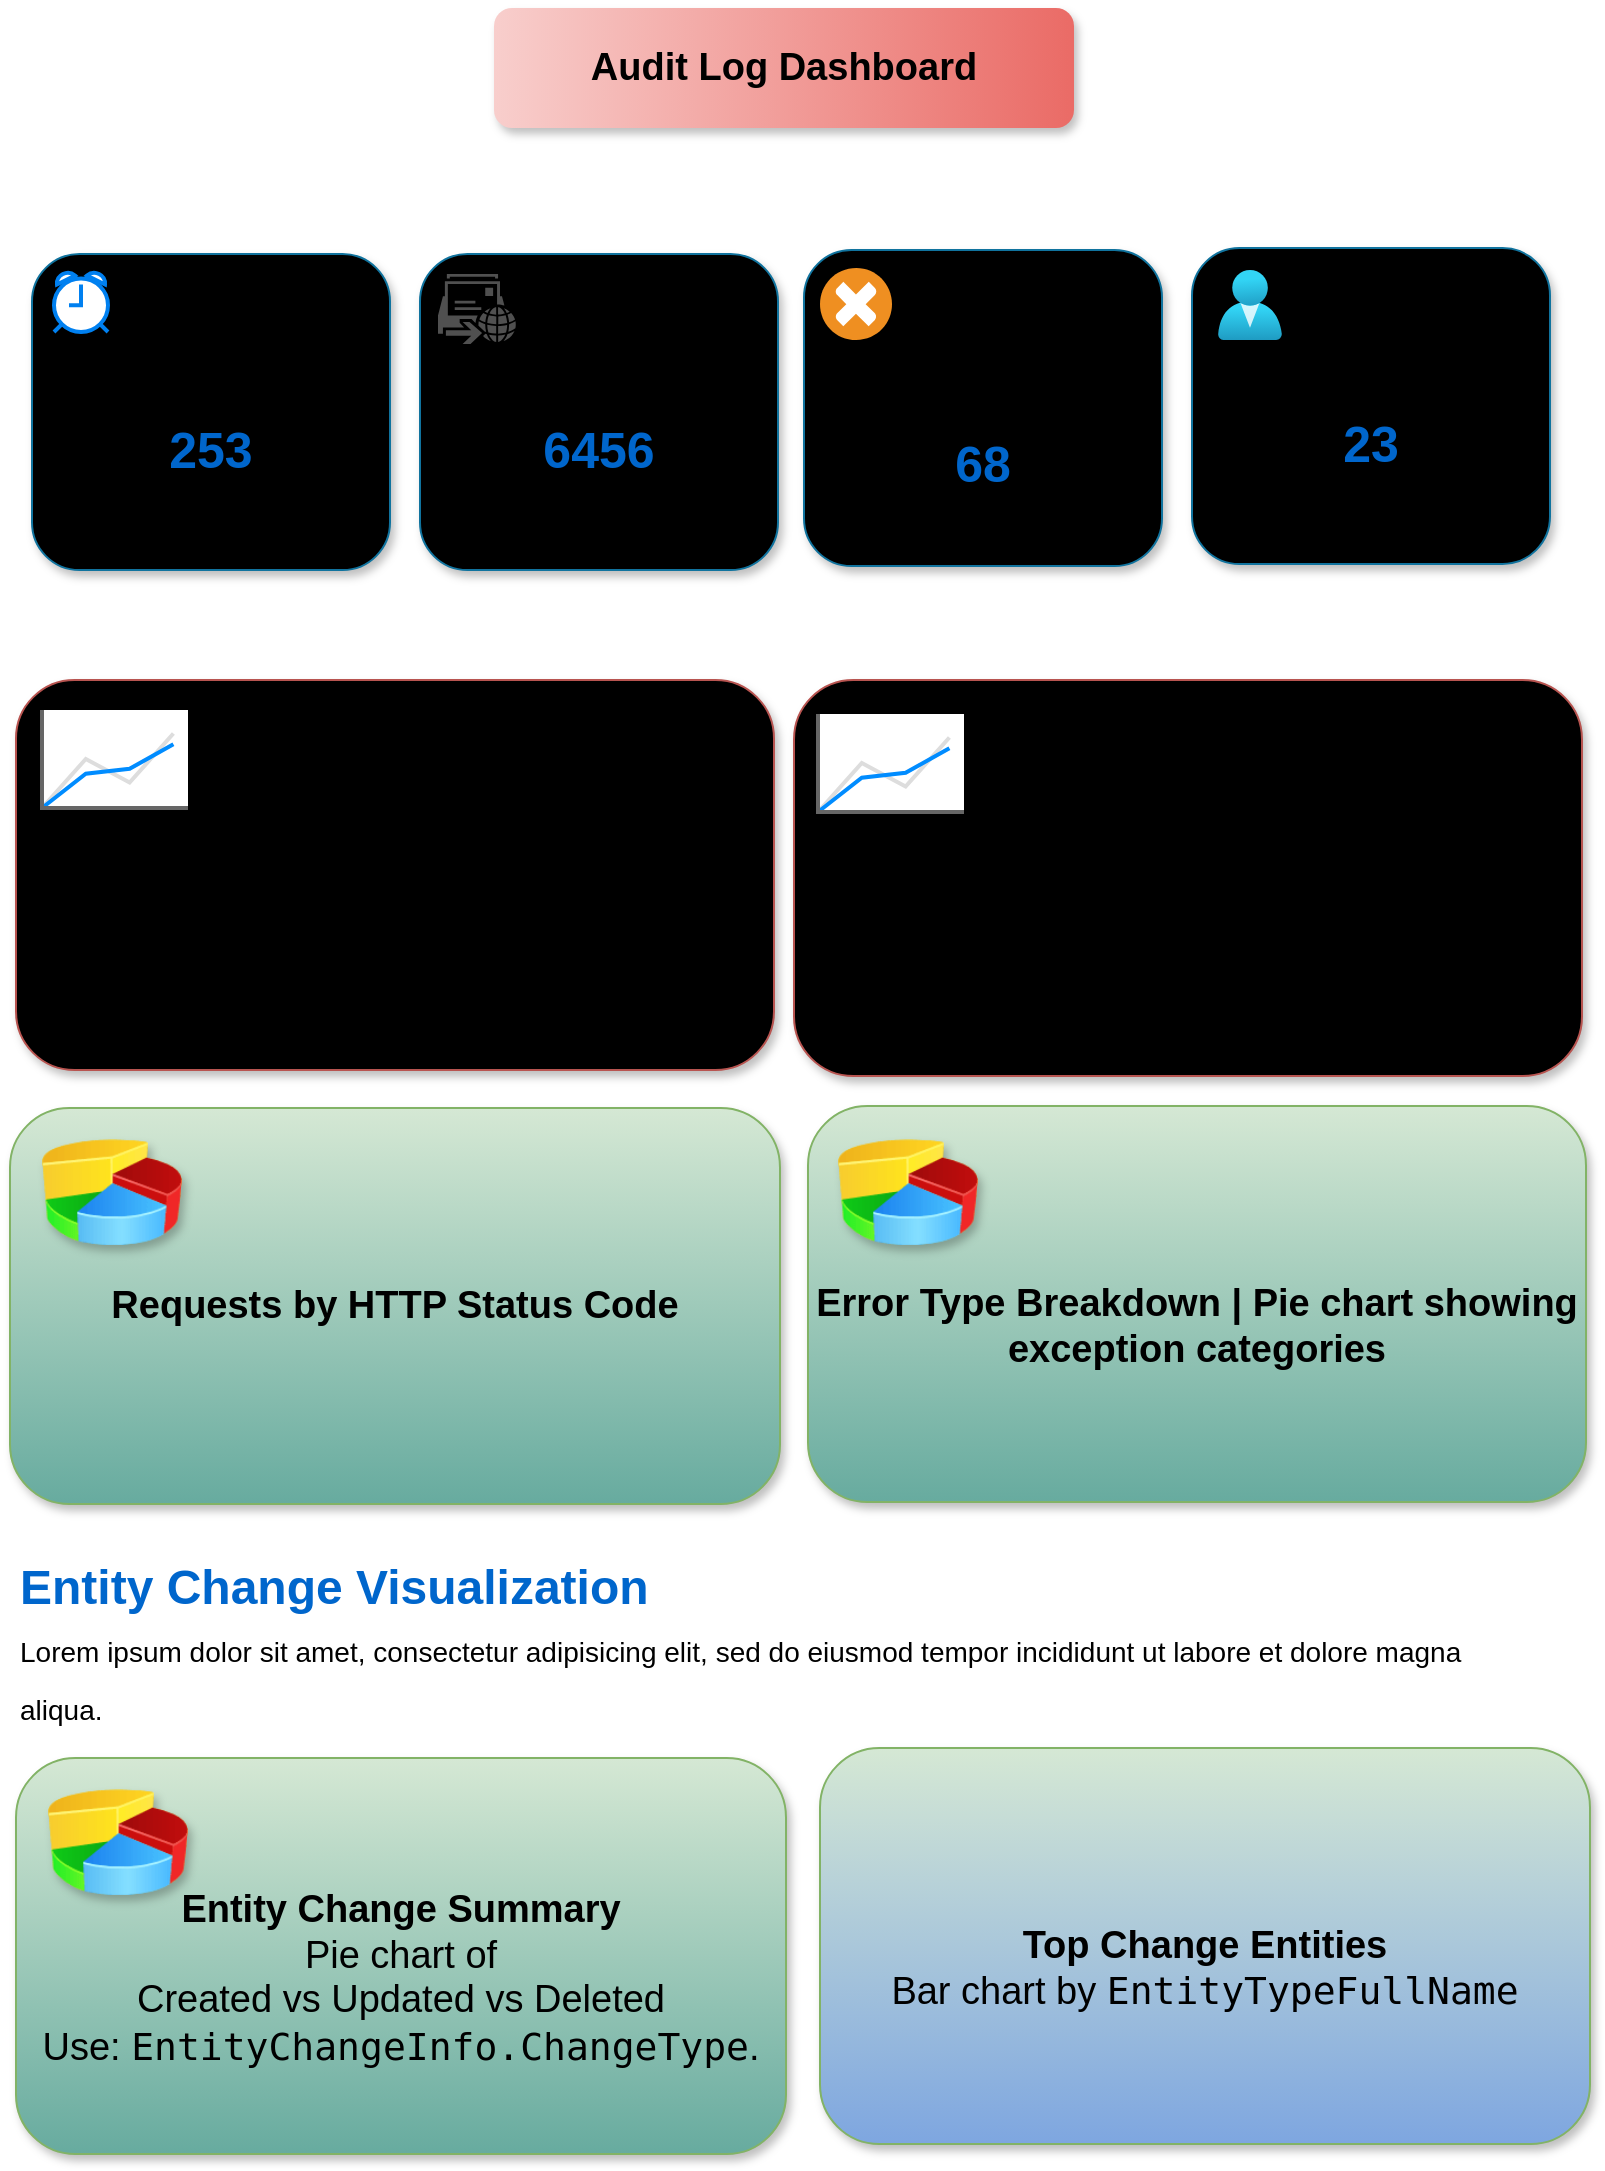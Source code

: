 <mxfile version="28.2.7">
  <diagram name="Audit Log Dashboard Components" id="t2dd81MidffATKvto3Pq">
    <mxGraphModel dx="1895" dy="958" grid="0" gridSize="10" guides="1" tooltips="1" connect="1" arrows="1" fold="1" page="1" pageScale="1" pageWidth="850" pageHeight="1100" math="0" shadow="0">
      <root>
        <mxCell id="0" />
        <mxCell id="1" parent="0" />
        <mxCell id="Aea7daFOpwfqS7LJveI--8" value="&lt;font style=&quot;font-size: 19px;&quot;&gt;&lt;b&gt;Audit Log Dashboard&lt;/b&gt;&lt;/font&gt;" style="rounded=1;whiteSpace=wrap;html=1;fillColor=#f8cecc;strokeColor=none;gradientColor=#ea6b66;shadow=1;gradientDirection=east;" parent="1" vertex="1">
          <mxGeometry x="270" y="20" width="290" height="60" as="geometry" />
        </mxCell>
        <mxCell id="Aea7daFOpwfqS7LJveI--11" value="&lt;font style=&quot;font-size: 19px;&quot;&gt;&lt;b&gt;&lt;font style=&quot;&quot;&gt;&lt;br&gt;&lt;/font&gt;Requests per minute/hour/day&lt;br&gt;Add filters for &lt;code data-end=&quot;1734&quot; data-start=&quot;1722&quot;&gt;HttpMethod&lt;/code&gt;, &lt;code data-end=&quot;1752&quot; data-start=&quot;1736&quot;&gt;HttpStatusCode&lt;/code&gt;.&lt;/b&gt;&lt;/font&gt;" style="rounded=1;whiteSpace=wrap;html=1;fillColor=#f8cecc;strokeColor=#b85450;shadow=1;gradientColor=light-dark(#0066CC,#FFFFFF);" parent="1" vertex="1">
          <mxGeometry x="31" y="356" width="379" height="195" as="geometry" />
        </mxCell>
        <mxCell id="Aea7daFOpwfqS7LJveI--12" value="&lt;font style=&quot;font-size: 19px;&quot;&gt;&lt;b&gt;Requests by HTTP Status Code&lt;/b&gt;&lt;/font&gt;" style="rounded=1;whiteSpace=wrap;html=1;fillColor=#d5e8d4;strokeColor=#82b366;labelBackgroundColor=none;shadow=1;gradientColor=#67AB9F;" parent="1" vertex="1">
          <mxGeometry x="28" y="570" width="385" height="198" as="geometry" />
        </mxCell>
        <mxCell id="Aea7daFOpwfqS7LJveI--13" value="&lt;font style=&quot;font-size: 19px;&quot;&gt;&lt;b&gt;&lt;font style=&quot;&quot;&gt;&lt;br&gt;&lt;/font&gt;Exception Trend&lt;br&gt;Line or stacked area showing count of failed logs over time.&lt;/b&gt;&lt;/font&gt;" style="rounded=1;whiteSpace=wrap;html=1;fillColor=#f8cecc;strokeColor=#b85450;shadow=1;gradientColor=light-dark(#0066CC,#FFFFFF);" parent="1" vertex="1">
          <mxGeometry x="420" y="356" width="394" height="198" as="geometry" />
        </mxCell>
        <mxCell id="Hb9tNGbJlWjlJBzZQUSd-3" value="" style="verticalLabelPosition=bottom;shadow=1;dashed=0;align=center;html=1;verticalAlign=top;strokeWidth=1;shape=mxgraph.mockup.graphics.lineChart;strokeColor=none;strokeColor2=#666666;strokeColor3=#008cff;strokeColor4=#dddddd;" vertex="1" parent="1">
          <mxGeometry x="44" y="371" width="73" height="49" as="geometry" />
        </mxCell>
        <mxCell id="Hb9tNGbJlWjlJBzZQUSd-5" value="" style="image;html=1;image=img/lib/clip_art/finance/Pie_Chart_128x128.png;shadow=1;" vertex="1" parent="1">
          <mxGeometry x="44" y="583" width="70" height="58" as="geometry" />
        </mxCell>
        <mxCell id="Hb9tNGbJlWjlJBzZQUSd-6" value="&lt;font style=&quot;font-size: 19px;&quot;&gt;&lt;b&gt;&lt;br&gt;Error Type Breakdown |&amp;nbsp;Pie chart showing exception categories&lt;/b&gt;&lt;/font&gt;" style="rounded=1;whiteSpace=wrap;html=1;fillColor=#d5e8d4;strokeColor=#82b366;labelBackgroundColor=none;shadow=1;gradientColor=#67AB9F;" vertex="1" parent="1">
          <mxGeometry x="427" y="569" width="389" height="198" as="geometry" />
        </mxCell>
        <mxCell id="Hb9tNGbJlWjlJBzZQUSd-9" value="Average Execution&lt;br&gt;Time&lt;br&gt;&lt;b&gt;&lt;font style=&quot;color: rgb(0, 102, 204); font-size: 25px;&quot;&gt;253&lt;/font&gt;&lt;/b&gt;" style="rounded=1;whiteSpace=wrap;html=1;fillColor=#b1ddf0;strokeColor=#10739e;gradientColor=light-dark(#f2f2f2, #ededed);gradientDirection=north;glass=0;shadow=1;fontSize=15;labelBackgroundColor=none;textShadow=1;" vertex="1" parent="1">
          <mxGeometry x="39" y="143" width="179" height="158" as="geometry" />
        </mxCell>
        <mxCell id="Hb9tNGbJlWjlJBzZQUSd-10" value="" style="html=1;verticalLabelPosition=bottom;align=center;labelBackgroundColor=#ffffff;verticalAlign=top;strokeWidth=2;strokeColor=#0080F0;shadow=0;dashed=0;shape=mxgraph.ios7.icons.alarm_clock;" vertex="1" parent="1">
          <mxGeometry x="50" y="152" width="27" height="30" as="geometry" />
        </mxCell>
        <mxCell id="Hb9tNGbJlWjlJBzZQUSd-11" value="Active Unique&lt;br&gt;Users&lt;br&gt;&lt;b&gt;&lt;font style=&quot;color: rgb(0, 102, 204); font-size: 25px;&quot;&gt;23&lt;/font&gt;&lt;/b&gt;" style="rounded=1;whiteSpace=wrap;html=1;fillColor=#b1ddf0;strokeColor=#10739e;gradientColor=light-dark(#f2f2f2, #ededed);gradientDirection=north;glass=0;shadow=1;fontSize=15;labelBackgroundColor=none;textShadow=1;" vertex="1" parent="1">
          <mxGeometry x="619" y="140" width="179" height="158" as="geometry" />
        </mxCell>
        <mxCell id="Hb9tNGbJlWjlJBzZQUSd-13" value="" style="image;aspect=fixed;html=1;points=[];align=center;fontSize=12;image=img/lib/azure2/identity/Users.svg;" vertex="1" parent="1">
          <mxGeometry x="632" y="151" width="32" height="35" as="geometry" />
        </mxCell>
        <mxCell id="Hb9tNGbJlWjlJBzZQUSd-14" value="Total Requests&lt;br&gt;Logged&lt;br&gt;&lt;b&gt;&lt;font style=&quot;color: rgb(0, 102, 204); font-size: 25px;&quot;&gt;6456&lt;/font&gt;&lt;/b&gt;" style="rounded=1;whiteSpace=wrap;html=1;fillColor=#b1ddf0;strokeColor=#10739e;gradientColor=light-dark(#f2f2f2, #ededed);gradientDirection=north;glass=0;shadow=1;fontSize=15;labelBackgroundColor=none;textShadow=1;" vertex="1" parent="1">
          <mxGeometry x="233" y="143" width="179" height="158" as="geometry" />
        </mxCell>
        <mxCell id="Hb9tNGbJlWjlJBzZQUSd-16" value="" style="sketch=0;pointerEvents=1;shadow=0;dashed=0;html=1;strokeColor=none;fillColor=#505050;labelPosition=center;verticalLabelPosition=bottom;verticalAlign=top;outlineConnect=0;align=center;shape=mxgraph.office.communications.remote_move_request;fontColor=#0066CC;" vertex="1" parent="1">
          <mxGeometry x="242" y="153" width="39" height="35" as="geometry" />
        </mxCell>
        <mxCell id="Hb9tNGbJlWjlJBzZQUSd-19" value="&lt;br&gt;Failed Requests&lt;br&gt;(%)&lt;br&gt;&lt;b&gt;&lt;font style=&quot;color: rgb(0, 102, 204); font-size: 25px;&quot;&gt;68&lt;/font&gt;&lt;/b&gt;" style="rounded=1;whiteSpace=wrap;html=1;fillColor=#b1ddf0;strokeColor=#10739e;gradientColor=light-dark(#f2f2f2, #ededed);gradientDirection=north;glass=0;shadow=1;fontSize=15;labelBackgroundColor=none;textShadow=1;" vertex="1" parent="1">
          <mxGeometry x="425" y="141" width="179" height="158" as="geometry" />
        </mxCell>
        <mxCell id="Hb9tNGbJlWjlJBzZQUSd-18" value="" style="shadow=0;dashed=0;html=1;strokeColor=none;fillColor=#EF8F21;labelPosition=center;verticalLabelPosition=bottom;verticalAlign=top;align=center;outlineConnect=0;shape=mxgraph.veeam.failed;" vertex="1" parent="1">
          <mxGeometry x="433" y="150" width="36" height="36" as="geometry" />
        </mxCell>
        <mxCell id="Hb9tNGbJlWjlJBzZQUSd-22" value="" style="verticalLabelPosition=bottom;shadow=1;dashed=0;align=center;html=1;verticalAlign=top;strokeWidth=1;shape=mxgraph.mockup.graphics.lineChart;strokeColor=none;strokeColor2=#666666;strokeColor3=#008cff;strokeColor4=#dddddd;" vertex="1" parent="1">
          <mxGeometry x="432" y="373" width="73" height="49" as="geometry" />
        </mxCell>
        <mxCell id="Hb9tNGbJlWjlJBzZQUSd-23" value="" style="image;html=1;image=img/lib/clip_art/finance/Pie_Chart_128x128.png;shadow=1;" vertex="1" parent="1">
          <mxGeometry x="442" y="583" width="70" height="58" as="geometry" />
        </mxCell>
        <mxCell id="Hb9tNGbJlWjlJBzZQUSd-28" value="&lt;h1 style=&quot;margin-top: 0px;&quot;&gt;&lt;span style=&quot;background-color: transparent;&quot;&gt;&lt;font style=&quot;color: light-dark(rgb(0, 102, 204), rgb(255, 255, 255));&quot;&gt;Entity Change Visualization&lt;br&gt;&lt;/font&gt;&lt;/span&gt;&lt;span style=&quot;background-color: transparent; color: light-dark(rgb(0, 0, 0), rgb(255, 255, 255)); font-weight: normal;&quot;&gt;&lt;font style=&quot;font-size: 14px;&quot;&gt;Lorem ipsum dolor sit amet, consectetur adipisicing elit, sed do eiusmod tempor incididunt ut labore et dolore magna aliqua.&lt;/font&gt;&lt;/span&gt;&lt;/h1&gt;" style="text;html=1;whiteSpace=wrap;overflow=hidden;rounded=0;" vertex="1" parent="1">
          <mxGeometry x="31" y="789" width="764" height="120" as="geometry" />
        </mxCell>
        <mxCell id="Hb9tNGbJlWjlJBzZQUSd-30" value="&lt;font style=&quot;font-size: 19px;&quot;&gt;&lt;b&gt;&lt;br&gt;Entity Change Summary&lt;br&gt;&lt;/b&gt;Pie chart of &lt;br&gt;Created vs Updated vs Deleted&lt;br&gt;Use: &lt;code data-end=&quot;3349&quot; data-start=&quot;3320&quot;&gt;EntityChangeInfo.ChangeType&lt;/code&gt;.&lt;b&gt;&lt;/b&gt;&lt;/font&gt;" style="rounded=1;whiteSpace=wrap;html=1;fillColor=#d5e8d4;strokeColor=#82b366;labelBackgroundColor=none;shadow=1;gradientColor=#67AB9F;" vertex="1" parent="1">
          <mxGeometry x="31" y="895" width="385" height="198" as="geometry" />
        </mxCell>
        <mxCell id="Hb9tNGbJlWjlJBzZQUSd-31" value="" style="image;html=1;image=img/lib/clip_art/finance/Pie_Chart_128x128.png;shadow=1;" vertex="1" parent="1">
          <mxGeometry x="47" y="908" width="70" height="58" as="geometry" />
        </mxCell>
        <mxCell id="Hb9tNGbJlWjlJBzZQUSd-32" value="&lt;font style=&quot;font-size: 19px;&quot;&gt;&lt;b&gt;&lt;br&gt;Top Change Entities&lt;br&gt;&lt;/b&gt;Bar chart by &lt;code data-end=&quot;3421&quot; data-start=&quot;3401&quot;&gt;EntityTypeFullName&lt;/code&gt;&lt;b&gt;&lt;/b&gt;&lt;/font&gt;" style="rounded=1;whiteSpace=wrap;html=1;fillColor=#d5e8d4;strokeColor=#82b366;labelBackgroundColor=none;shadow=1;gradientColor=#7EA6E0;" vertex="1" parent="1">
          <mxGeometry x="433" y="890" width="385" height="198" as="geometry" />
        </mxCell>
        <mxCell id="Hb9tNGbJlWjlJBzZQUSd-34" value="" style="shape=image;html=1;verticalAlign=top;verticalLabelPosition=bottom;labelBackgroundColor=#ffffff;imageAspect=0;aspect=fixed;image=https://icons.diagrams.net/icon-cache1/bitsies_-2960/BarChart-1403.svg" vertex="1" parent="1">
          <mxGeometry x="447" y="902.5" width="58.5" height="58.5" as="geometry" />
        </mxCell>
      </root>
    </mxGraphModel>
  </diagram>
</mxfile>
